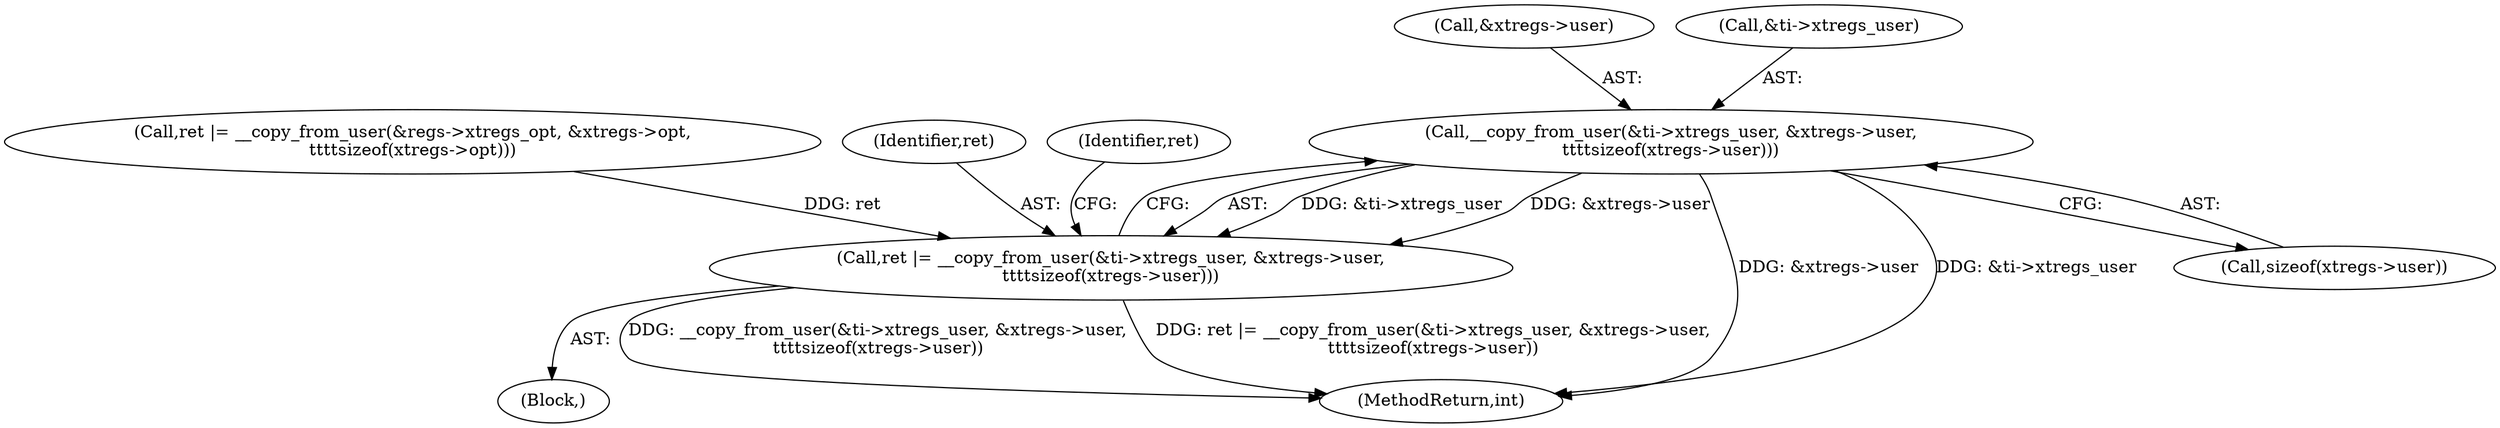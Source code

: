 digraph "0_linux_0d0138ebe24b94065580bd2601f8bb7eb6152f56@API" {
"1000167" [label="(Call,__copy_from_user(&ti->xtregs_user, &xtregs->user,\n\t\t\t\tsizeof(xtregs->user)))"];
"1000165" [label="(Call,ret |= __copy_from_user(&ti->xtregs_user, &xtregs->user,\n\t\t\t\tsizeof(xtregs->user)))"];
"1000150" [label="(Call,ret |= __copy_from_user(&regs->xtregs_opt, &xtregs->opt,\n\t\t\t\tsizeof(xtregs->opt)))"];
"1000186" [label="(MethodReturn,int)"];
"1000176" [label="(Call,sizeof(xtregs->user))"];
"1000172" [label="(Call,&xtregs->user)"];
"1000166" [label="(Identifier,ret)"];
"1000104" [label="(Block,)"];
"1000167" [label="(Call,__copy_from_user(&ti->xtregs_user, &xtregs->user,\n\t\t\t\tsizeof(xtregs->user)))"];
"1000182" [label="(Identifier,ret)"];
"1000168" [label="(Call,&ti->xtregs_user)"];
"1000165" [label="(Call,ret |= __copy_from_user(&ti->xtregs_user, &xtregs->user,\n\t\t\t\tsizeof(xtregs->user)))"];
"1000167" -> "1000165"  [label="AST: "];
"1000167" -> "1000176"  [label="CFG: "];
"1000168" -> "1000167"  [label="AST: "];
"1000172" -> "1000167"  [label="AST: "];
"1000176" -> "1000167"  [label="AST: "];
"1000165" -> "1000167"  [label="CFG: "];
"1000167" -> "1000186"  [label="DDG: &xtregs->user"];
"1000167" -> "1000186"  [label="DDG: &ti->xtregs_user"];
"1000167" -> "1000165"  [label="DDG: &ti->xtregs_user"];
"1000167" -> "1000165"  [label="DDG: &xtregs->user"];
"1000165" -> "1000104"  [label="AST: "];
"1000166" -> "1000165"  [label="AST: "];
"1000182" -> "1000165"  [label="CFG: "];
"1000165" -> "1000186"  [label="DDG: __copy_from_user(&ti->xtregs_user, &xtregs->user,\n\t\t\t\tsizeof(xtregs->user))"];
"1000165" -> "1000186"  [label="DDG: ret |= __copy_from_user(&ti->xtregs_user, &xtregs->user,\n\t\t\t\tsizeof(xtregs->user))"];
"1000150" -> "1000165"  [label="DDG: ret"];
}
